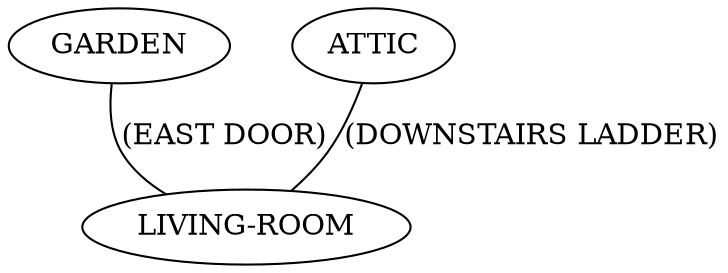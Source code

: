 graph{
LIVING_ROOM[label="LIVING-ROOM"];
GARDEN[label="GARDEN"];
ATTIC[label="ATTIC"];
GARDEN--LIVING_ROOM[label="(EAST DOOR)"];
ATTIC--LIVING_ROOM[label="(DOWNSTAIRS LADDER)"];}